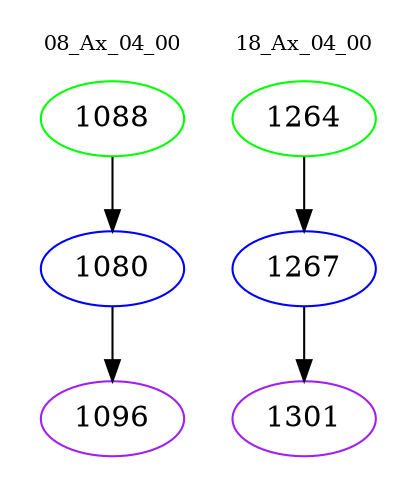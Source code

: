 digraph{
subgraph cluster_0 {
color = white
label = "08_Ax_04_00";
fontsize=10;
T0_1088 [label="1088", color="green"]
T0_1088 -> T0_1080 [color="black"]
T0_1080 [label="1080", color="blue"]
T0_1080 -> T0_1096 [color="black"]
T0_1096 [label="1096", color="purple"]
}
subgraph cluster_1 {
color = white
label = "18_Ax_04_00";
fontsize=10;
T1_1264 [label="1264", color="green"]
T1_1264 -> T1_1267 [color="black"]
T1_1267 [label="1267", color="blue"]
T1_1267 -> T1_1301 [color="black"]
T1_1301 [label="1301", color="purple"]
}
}
